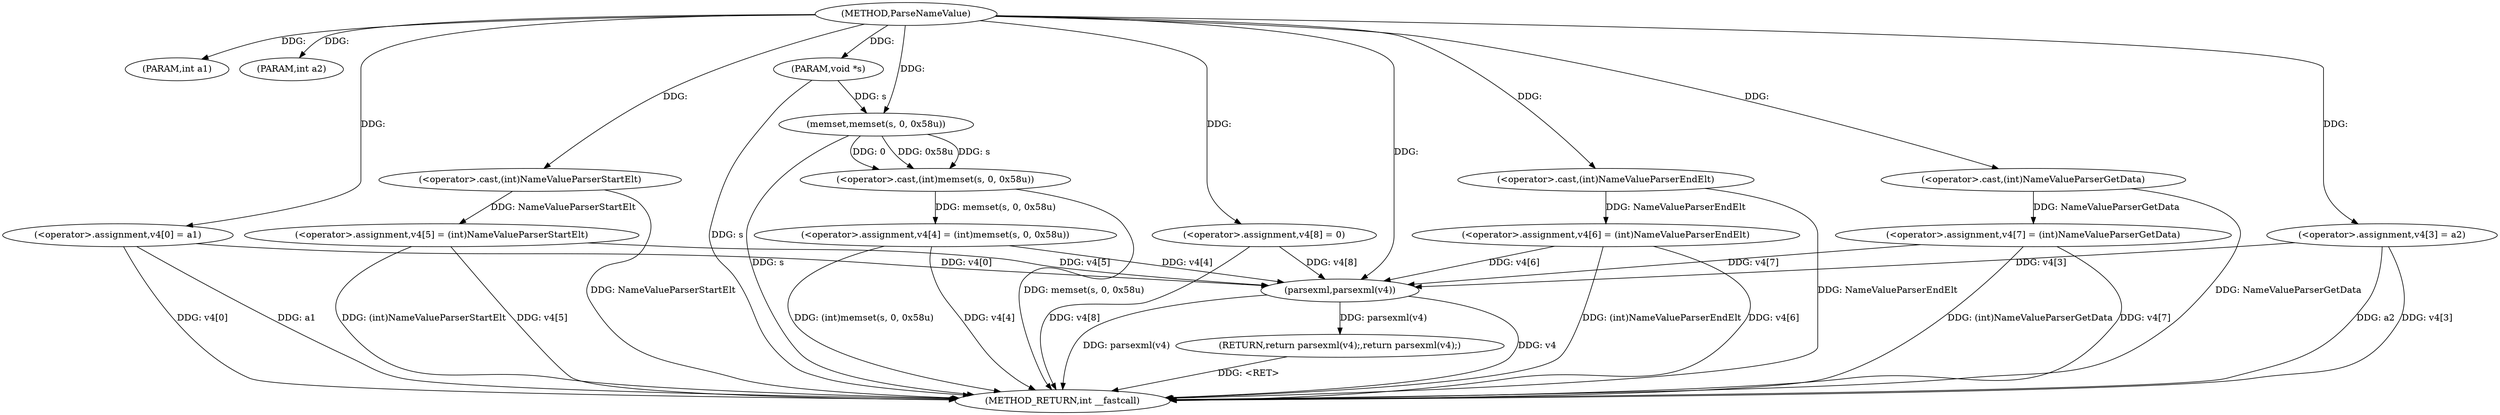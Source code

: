 digraph ParseNameValue {  
"1000102" [label = "(METHOD,ParseNameValue)" ]
"1000157" [label = "(METHOD_RETURN,int __fastcall)" ]
"1000103" [label = "(PARAM,int a1)" ]
"1000104" [label = "(PARAM,int a2)" ]
"1000105" [label = "(PARAM,void *s)" ]
"1000108" [label = "(<operator>.assignment,v4[0] = a1)" ]
"1000113" [label = "(<operator>.assignment,v4[5] = (int)NameValueParserStartElt)" ]
"1000117" [label = "(<operator>.cast,(int)NameValueParserStartElt)" ]
"1000120" [label = "(<operator>.assignment,v4[6] = (int)NameValueParserEndElt)" ]
"1000124" [label = "(<operator>.cast,(int)NameValueParserEndElt)" ]
"1000127" [label = "(<operator>.assignment,v4[7] = (int)NameValueParserGetData)" ]
"1000131" [label = "(<operator>.cast,(int)NameValueParserGetData)" ]
"1000134" [label = "(<operator>.assignment,v4[8] = 0)" ]
"1000139" [label = "(<operator>.assignment,v4[3] = a2)" ]
"1000144" [label = "(<operator>.assignment,v4[4] = (int)memset(s, 0, 0x58u))" ]
"1000148" [label = "(<operator>.cast,(int)memset(s, 0, 0x58u))" ]
"1000150" [label = "(memset,memset(s, 0, 0x58u))" ]
"1000154" [label = "(RETURN,return parsexml(v4);,return parsexml(v4);)" ]
"1000155" [label = "(parsexml,parsexml(v4))" ]
  "1000108" -> "1000157"  [ label = "DDG: v4[0]"] 
  "1000120" -> "1000157"  [ label = "DDG: (int)NameValueParserEndElt"] 
  "1000105" -> "1000157"  [ label = "DDG: s"] 
  "1000120" -> "1000157"  [ label = "DDG: v4[6]"] 
  "1000117" -> "1000157"  [ label = "DDG: NameValueParserStartElt"] 
  "1000131" -> "1000157"  [ label = "DDG: NameValueParserGetData"] 
  "1000148" -> "1000157"  [ label = "DDG: memset(s, 0, 0x58u)"] 
  "1000127" -> "1000157"  [ label = "DDG: (int)NameValueParserGetData"] 
  "1000155" -> "1000157"  [ label = "DDG: v4"] 
  "1000113" -> "1000157"  [ label = "DDG: v4[5]"] 
  "1000108" -> "1000157"  [ label = "DDG: a1"] 
  "1000139" -> "1000157"  [ label = "DDG: a2"] 
  "1000127" -> "1000157"  [ label = "DDG: v4[7]"] 
  "1000113" -> "1000157"  [ label = "DDG: (int)NameValueParserStartElt"] 
  "1000144" -> "1000157"  [ label = "DDG: (int)memset(s, 0, 0x58u)"] 
  "1000155" -> "1000157"  [ label = "DDG: parsexml(v4)"] 
  "1000134" -> "1000157"  [ label = "DDG: v4[8]"] 
  "1000124" -> "1000157"  [ label = "DDG: NameValueParserEndElt"] 
  "1000139" -> "1000157"  [ label = "DDG: v4[3]"] 
  "1000144" -> "1000157"  [ label = "DDG: v4[4]"] 
  "1000150" -> "1000157"  [ label = "DDG: s"] 
  "1000154" -> "1000157"  [ label = "DDG: <RET>"] 
  "1000102" -> "1000103"  [ label = "DDG: "] 
  "1000102" -> "1000104"  [ label = "DDG: "] 
  "1000102" -> "1000105"  [ label = "DDG: "] 
  "1000102" -> "1000108"  [ label = "DDG: "] 
  "1000117" -> "1000113"  [ label = "DDG: NameValueParserStartElt"] 
  "1000102" -> "1000117"  [ label = "DDG: "] 
  "1000124" -> "1000120"  [ label = "DDG: NameValueParserEndElt"] 
  "1000102" -> "1000124"  [ label = "DDG: "] 
  "1000131" -> "1000127"  [ label = "DDG: NameValueParserGetData"] 
  "1000102" -> "1000131"  [ label = "DDG: "] 
  "1000102" -> "1000134"  [ label = "DDG: "] 
  "1000102" -> "1000139"  [ label = "DDG: "] 
  "1000148" -> "1000144"  [ label = "DDG: memset(s, 0, 0x58u)"] 
  "1000150" -> "1000148"  [ label = "DDG: s"] 
  "1000150" -> "1000148"  [ label = "DDG: 0"] 
  "1000150" -> "1000148"  [ label = "DDG: 0x58u"] 
  "1000105" -> "1000150"  [ label = "DDG: s"] 
  "1000102" -> "1000150"  [ label = "DDG: "] 
  "1000155" -> "1000154"  [ label = "DDG: parsexml(v4)"] 
  "1000127" -> "1000155"  [ label = "DDG: v4[7]"] 
  "1000108" -> "1000155"  [ label = "DDG: v4[0]"] 
  "1000120" -> "1000155"  [ label = "DDG: v4[6]"] 
  "1000134" -> "1000155"  [ label = "DDG: v4[8]"] 
  "1000113" -> "1000155"  [ label = "DDG: v4[5]"] 
  "1000139" -> "1000155"  [ label = "DDG: v4[3]"] 
  "1000144" -> "1000155"  [ label = "DDG: v4[4]"] 
  "1000102" -> "1000155"  [ label = "DDG: "] 
}
